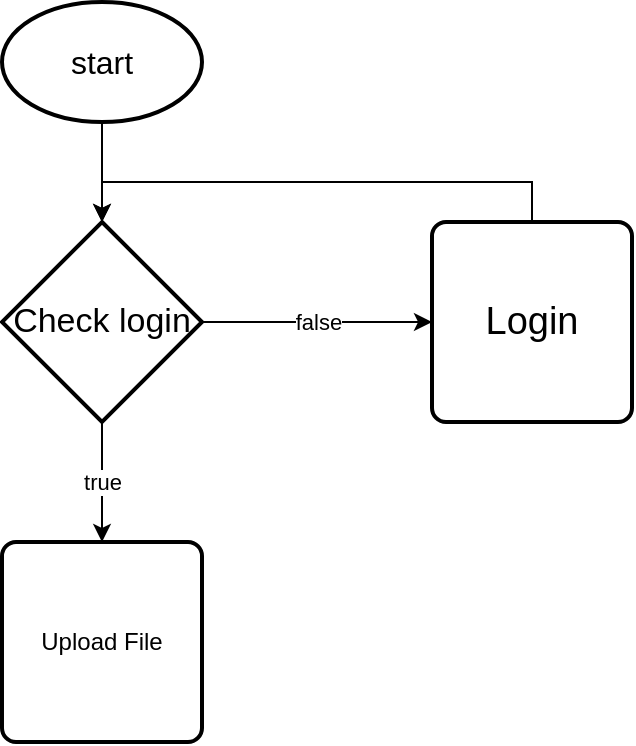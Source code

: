 <mxfile version="21.8.1" type="github">
  <diagram name="Page-1" id="nDi3K2-DmWgYyA50z-ad">
    <mxGraphModel dx="880" dy="438" grid="1" gridSize="10" guides="1" tooltips="1" connect="1" arrows="1" fold="1" page="1" pageScale="1" pageWidth="850" pageHeight="1100" math="0" shadow="0">
      <root>
        <mxCell id="0" />
        <mxCell id="1" parent="0" />
        <mxCell id="1MM2bpCmUslDVCENX9zD-2" value="&lt;font style=&quot;font-size: 16px;&quot;&gt;start&lt;/font&gt;" style="strokeWidth=2;html=1;shape=mxgraph.flowchart.start_1;whiteSpace=wrap;" vertex="1" parent="1">
          <mxGeometry x="375" y="20" width="100" height="60" as="geometry" />
        </mxCell>
        <mxCell id="1MM2bpCmUslDVCENX9zD-5" value="true" style="edgeStyle=orthogonalEdgeStyle;rounded=0;orthogonalLoop=1;jettySize=auto;html=1;exitX=0.5;exitY=1;exitDx=0;exitDy=0;exitPerimeter=0;entryX=0.5;entryY=0;entryDx=0;entryDy=0;" edge="1" parent="1" source="1MM2bpCmUslDVCENX9zD-3" target="1MM2bpCmUslDVCENX9zD-4">
          <mxGeometry relative="1" as="geometry" />
        </mxCell>
        <mxCell id="1MM2bpCmUslDVCENX9zD-8" value="false" style="edgeStyle=orthogonalEdgeStyle;rounded=0;orthogonalLoop=1;jettySize=auto;html=1;exitX=1;exitY=0.5;exitDx=0;exitDy=0;exitPerimeter=0;entryX=0;entryY=0.5;entryDx=0;entryDy=0;" edge="1" parent="1" source="1MM2bpCmUslDVCENX9zD-3" target="1MM2bpCmUslDVCENX9zD-7">
          <mxGeometry relative="1" as="geometry" />
        </mxCell>
        <mxCell id="1MM2bpCmUslDVCENX9zD-3" value="&lt;font style=&quot;font-size: 17px;&quot;&gt;Check login&lt;/font&gt;" style="strokeWidth=2;html=1;shape=mxgraph.flowchart.decision;whiteSpace=wrap;" vertex="1" parent="1">
          <mxGeometry x="375" y="130" width="100" height="100" as="geometry" />
        </mxCell>
        <mxCell id="1MM2bpCmUslDVCENX9zD-4" value="Upload File" style="rounded=1;whiteSpace=wrap;html=1;absoluteArcSize=1;arcSize=14;strokeWidth=2;" vertex="1" parent="1">
          <mxGeometry x="375" y="290" width="100" height="100" as="geometry" />
        </mxCell>
        <mxCell id="1MM2bpCmUslDVCENX9zD-6" style="edgeStyle=orthogonalEdgeStyle;rounded=0;orthogonalLoop=1;jettySize=auto;html=1;exitX=0.5;exitY=1;exitDx=0;exitDy=0;exitPerimeter=0;entryX=0.5;entryY=0;entryDx=0;entryDy=0;entryPerimeter=0;" edge="1" parent="1" source="1MM2bpCmUslDVCENX9zD-2" target="1MM2bpCmUslDVCENX9zD-3">
          <mxGeometry relative="1" as="geometry" />
        </mxCell>
        <mxCell id="1MM2bpCmUslDVCENX9zD-7" value="&lt;font style=&quot;font-size: 19px;&quot;&gt;Login&lt;/font&gt;" style="rounded=1;whiteSpace=wrap;html=1;absoluteArcSize=1;arcSize=14;strokeWidth=2;" vertex="1" parent="1">
          <mxGeometry x="590" y="130" width="100" height="100" as="geometry" />
        </mxCell>
        <mxCell id="1MM2bpCmUslDVCENX9zD-9" style="edgeStyle=orthogonalEdgeStyle;rounded=0;orthogonalLoop=1;jettySize=auto;html=1;exitX=0.5;exitY=0;exitDx=0;exitDy=0;entryX=0.5;entryY=0;entryDx=0;entryDy=0;entryPerimeter=0;" edge="1" parent="1" source="1MM2bpCmUslDVCENX9zD-7" target="1MM2bpCmUslDVCENX9zD-3">
          <mxGeometry relative="1" as="geometry" />
        </mxCell>
      </root>
    </mxGraphModel>
  </diagram>
</mxfile>
